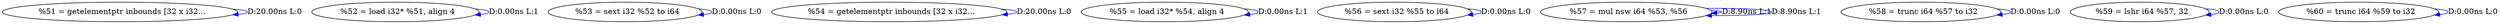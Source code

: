 digraph {
Node0x25fc7a0[label="  %51 = getelementptr inbounds [32 x i32..."];
Node0x25fc7a0 -> Node0x25fc7a0[label="D:20.00ns L:0",color=blue];
Node0x25fc880[label="  %52 = load i32* %51, align 4"];
Node0x25fc880 -> Node0x25fc880[label="D:0.00ns L:1",color=blue];
Node0x25fc960[label="  %53 = sext i32 %52 to i64"];
Node0x25fc960 -> Node0x25fc960[label="D:0.00ns L:0",color=blue];
Node0x25fca40[label="  %54 = getelementptr inbounds [32 x i32..."];
Node0x25fca40 -> Node0x25fca40[label="D:20.00ns L:0",color=blue];
Node0x25f9a90[label="  %55 = load i32* %54, align 4"];
Node0x25f9a90 -> Node0x25f9a90[label="D:0.00ns L:1",color=blue];
Node0x25f9b70[label="  %56 = sext i32 %55 to i64"];
Node0x25f9b70 -> Node0x25f9b70[label="D:0.00ns L:0",color=blue];
Node0x25f9c50[label="  %57 = mul nsw i64 %53, %56"];
Node0x25f9c50 -> Node0x25f9c50[label="D:8.90ns L:1",color=blue];
Node0x25f9c50 -> Node0x25f9c50[label="D:8.90ns L:1",color=blue];
Node0x25f9db0[label="  %58 = trunc i64 %57 to i32"];
Node0x25f9db0 -> Node0x25f9db0[label="D:0.00ns L:0",color=blue];
Node0x25f9e90[label="  %59 = lshr i64 %57, 32"];
Node0x25f9e90 -> Node0x25f9e90[label="D:0.00ns L:0",color=blue];
Node0x25f9f70[label="  %60 = trunc i64 %59 to i32"];
Node0x25f9f70 -> Node0x25f9f70[label="D:0.00ns L:0",color=blue];
}
